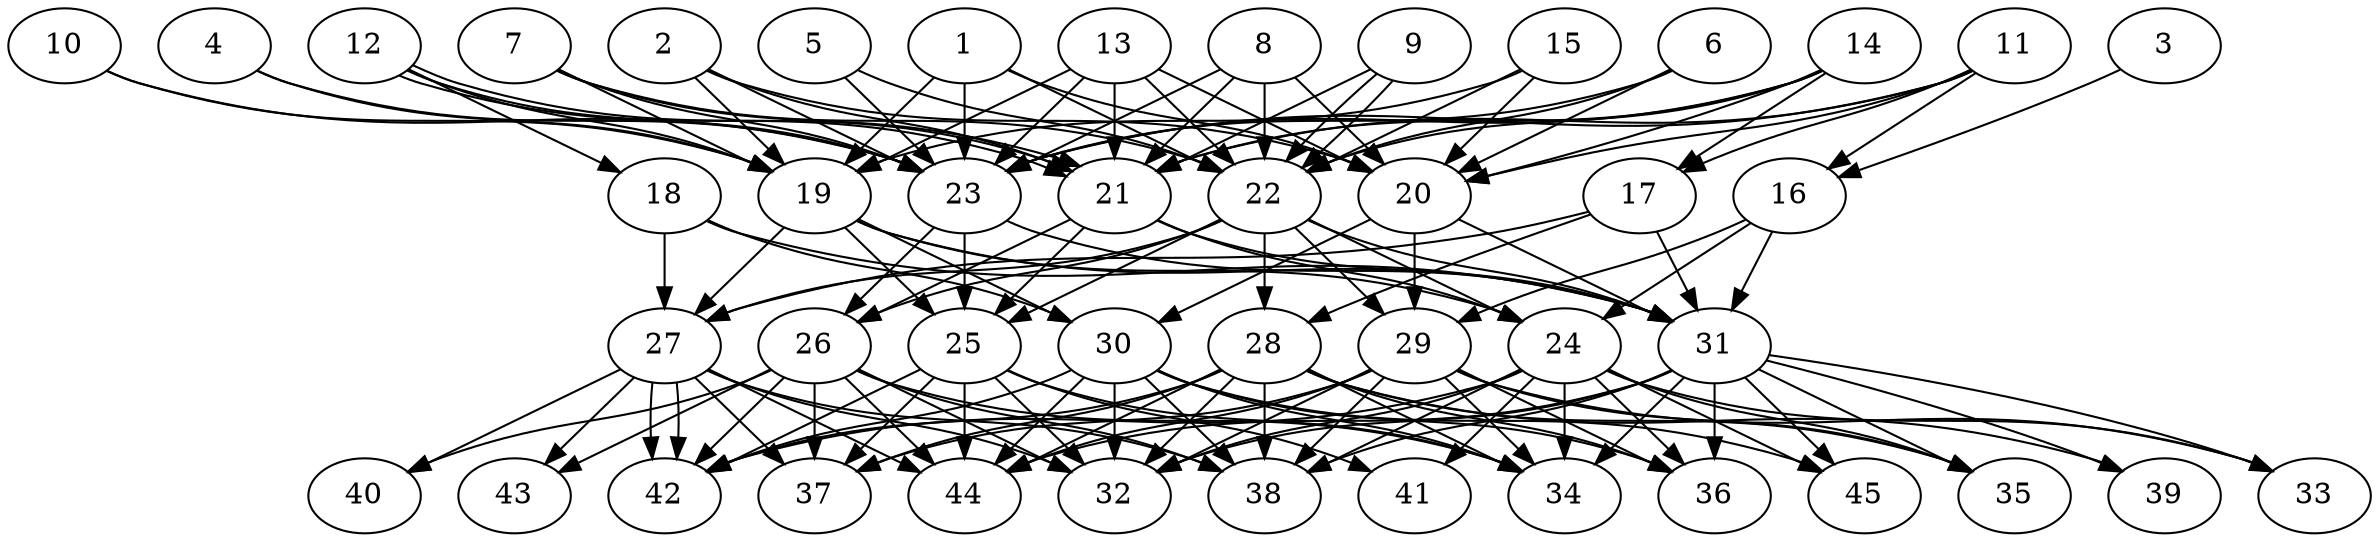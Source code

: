 // DAG automatically generated by daggen at Thu Oct  3 14:07:25 2019
// ./daggen --dot -n 45 --ccr 0.3 --fat 0.7 --regular 0.5 --density 0.9 --mindata 5242880 --maxdata 52428800 
digraph G {
  1 [size="53736107", alpha="0.20", expect_size="16120832"] 
  1 -> 19 [size ="16120832"]
  1 -> 20 [size ="16120832"]
  1 -> 22 [size ="16120832"]
  1 -> 23 [size ="16120832"]
  2 [size="34863787", alpha="0.08", expect_size="10459136"] 
  2 -> 19 [size ="10459136"]
  2 -> 20 [size ="10459136"]
  2 -> 21 [size ="10459136"]
  2 -> 23 [size ="10459136"]
  3 [size="53739520", alpha="0.07", expect_size="16121856"] 
  3 -> 16 [size ="16121856"]
  4 [size="30805333", alpha="0.16", expect_size="9241600"] 
  4 -> 19 [size ="9241600"]
  4 -> 23 [size ="9241600"]
  5 [size="25818453", alpha="0.18", expect_size="7745536"] 
  5 -> 22 [size ="7745536"]
  5 -> 23 [size ="7745536"]
  6 [size="91907413", alpha="0.06", expect_size="27572224"] 
  6 -> 20 [size ="27572224"]
  6 -> 22 [size ="27572224"]
  6 -> 23 [size ="27572224"]
  7 [size="55493973", alpha="0.08", expect_size="16648192"] 
  7 -> 19 [size ="16648192"]
  7 -> 21 [size ="16648192"]
  7 -> 22 [size ="16648192"]
  7 -> 23 [size ="16648192"]
  8 [size="18268160", alpha="0.01", expect_size="5480448"] 
  8 -> 20 [size ="5480448"]
  8 -> 21 [size ="5480448"]
  8 -> 22 [size ="5480448"]
  8 -> 23 [size ="5480448"]
  9 [size="150705493", alpha="0.07", expect_size="45211648"] 
  9 -> 21 [size ="45211648"]
  9 -> 22 [size ="45211648"]
  9 -> 22 [size ="45211648"]
  10 [size="92552533", alpha="0.09", expect_size="27765760"] 
  10 -> 19 [size ="27765760"]
  10 -> 23 [size ="27765760"]
  11 [size="172281173", alpha="0.03", expect_size="51684352"] 
  11 -> 16 [size ="51684352"]
  11 -> 17 [size ="51684352"]
  11 -> 20 [size ="51684352"]
  11 -> 21 [size ="51684352"]
  11 -> 23 [size ="51684352"]
  12 [size="170533547", alpha="0.14", expect_size="51160064"] 
  12 -> 18 [size ="51160064"]
  12 -> 19 [size ="51160064"]
  12 -> 21 [size ="51160064"]
  12 -> 21 [size ="51160064"]
  12 -> 23 [size ="51160064"]
  13 [size="75386880", alpha="0.15", expect_size="22616064"] 
  13 -> 19 [size ="22616064"]
  13 -> 20 [size ="22616064"]
  13 -> 21 [size ="22616064"]
  13 -> 22 [size ="22616064"]
  13 -> 23 [size ="22616064"]
  14 [size="127901013", alpha="0.12", expect_size="38370304"] 
  14 -> 17 [size ="38370304"]
  14 -> 20 [size ="38370304"]
  14 -> 21 [size ="38370304"]
  14 -> 22 [size ="38370304"]
  14 -> 23 [size ="38370304"]
  15 [size="93890560", alpha="0.11", expect_size="28167168"] 
  15 -> 19 [size ="28167168"]
  15 -> 20 [size ="28167168"]
  15 -> 22 [size ="28167168"]
  16 [size="76499627", alpha="0.14", expect_size="22949888"] 
  16 -> 24 [size ="22949888"]
  16 -> 29 [size ="22949888"]
  16 -> 31 [size ="22949888"]
  17 [size="127047680", alpha="0.10", expect_size="38114304"] 
  17 -> 27 [size ="38114304"]
  17 -> 28 [size ="38114304"]
  17 -> 31 [size ="38114304"]
  18 [size="34897920", alpha="0.02", expect_size="10469376"] 
  18 -> 27 [size ="10469376"]
  18 -> 30 [size ="10469376"]
  18 -> 31 [size ="10469376"]
  19 [size="44885333", alpha="0.08", expect_size="13465600"] 
  19 -> 24 [size ="13465600"]
  19 -> 25 [size ="13465600"]
  19 -> 27 [size ="13465600"]
  19 -> 30 [size ="13465600"]
  19 -> 31 [size ="13465600"]
  20 [size="101608107", alpha="0.17", expect_size="30482432"] 
  20 -> 29 [size ="30482432"]
  20 -> 30 [size ="30482432"]
  20 -> 31 [size ="30482432"]
  21 [size="17616213", alpha="0.11", expect_size="5284864"] 
  21 -> 24 [size ="5284864"]
  21 -> 25 [size ="5284864"]
  21 -> 26 [size ="5284864"]
  21 -> 31 [size ="5284864"]
  22 [size="44417707", alpha="0.07", expect_size="13325312"] 
  22 -> 24 [size ="13325312"]
  22 -> 25 [size ="13325312"]
  22 -> 26 [size ="13325312"]
  22 -> 27 [size ="13325312"]
  22 -> 28 [size ="13325312"]
  22 -> 29 [size ="13325312"]
  22 -> 31 [size ="13325312"]
  23 [size="156194133", alpha="0.07", expect_size="46858240"] 
  23 -> 25 [size ="46858240"]
  23 -> 26 [size ="46858240"]
  23 -> 31 [size ="46858240"]
  24 [size="117783893", alpha="0.09", expect_size="35335168"] 
  24 -> 32 [size ="35335168"]
  24 -> 33 [size ="35335168"]
  24 -> 34 [size ="35335168"]
  24 -> 35 [size ="35335168"]
  24 -> 36 [size ="35335168"]
  24 -> 38 [size ="35335168"]
  24 -> 41 [size ="35335168"]
  24 -> 42 [size ="35335168"]
  24 -> 45 [size ="35335168"]
  25 [size="51476480", alpha="0.13", expect_size="15442944"] 
  25 -> 32 [size ="15442944"]
  25 -> 34 [size ="15442944"]
  25 -> 37 [size ="15442944"]
  25 -> 41 [size ="15442944"]
  25 -> 42 [size ="15442944"]
  25 -> 44 [size ="15442944"]
  26 [size="140861440", alpha="0.05", expect_size="42258432"] 
  26 -> 32 [size ="42258432"]
  26 -> 34 [size ="42258432"]
  26 -> 37 [size ="42258432"]
  26 -> 38 [size ="42258432"]
  26 -> 40 [size ="42258432"]
  26 -> 42 [size ="42258432"]
  26 -> 43 [size ="42258432"]
  26 -> 44 [size ="42258432"]
  27 [size="90753707", alpha="0.03", expect_size="27226112"] 
  27 -> 32 [size ="27226112"]
  27 -> 37 [size ="27226112"]
  27 -> 38 [size ="27226112"]
  27 -> 40 [size ="27226112"]
  27 -> 42 [size ="27226112"]
  27 -> 42 [size ="27226112"]
  27 -> 43 [size ="27226112"]
  27 -> 44 [size ="27226112"]
  28 [size="168919040", alpha="0.00", expect_size="50675712"] 
  28 -> 32 [size ="50675712"]
  28 -> 34 [size ="50675712"]
  28 -> 35 [size ="50675712"]
  28 -> 36 [size ="50675712"]
  28 -> 37 [size ="50675712"]
  28 -> 38 [size ="50675712"]
  28 -> 39 [size ="50675712"]
  28 -> 42 [size ="50675712"]
  28 -> 44 [size ="50675712"]
  29 [size="25487360", alpha="0.15", expect_size="7646208"] 
  29 -> 32 [size ="7646208"]
  29 -> 33 [size ="7646208"]
  29 -> 34 [size ="7646208"]
  29 -> 35 [size ="7646208"]
  29 -> 36 [size ="7646208"]
  29 -> 37 [size ="7646208"]
  29 -> 38 [size ="7646208"]
  29 -> 44 [size ="7646208"]
  30 [size="91654827", alpha="0.19", expect_size="27496448"] 
  30 -> 32 [size ="27496448"]
  30 -> 34 [size ="27496448"]
  30 -> 36 [size ="27496448"]
  30 -> 38 [size ="27496448"]
  30 -> 42 [size ="27496448"]
  30 -> 44 [size ="27496448"]
  30 -> 45 [size ="27496448"]
  31 [size="71270400", alpha="0.03", expect_size="21381120"] 
  31 -> 32 [size ="21381120"]
  31 -> 33 [size ="21381120"]
  31 -> 34 [size ="21381120"]
  31 -> 35 [size ="21381120"]
  31 -> 36 [size ="21381120"]
  31 -> 38 [size ="21381120"]
  31 -> 39 [size ="21381120"]
  31 -> 44 [size ="21381120"]
  31 -> 45 [size ="21381120"]
  32 [size="157883733", alpha="0.06", expect_size="47365120"] 
  33 [size="54306133", alpha="0.16", expect_size="16291840"] 
  34 [size="111380480", alpha="0.01", expect_size="33414144"] 
  35 [size="27863040", alpha="0.15", expect_size="8358912"] 
  36 [size="126672213", alpha="0.17", expect_size="38001664"] 
  37 [size="167666347", alpha="0.13", expect_size="50299904"] 
  38 [size="31580160", alpha="0.11", expect_size="9474048"] 
  39 [size="33781760", alpha="0.13", expect_size="10134528"] 
  40 [size="150217387", alpha="0.05", expect_size="45065216"] 
  41 [size="141387093", alpha="0.17", expect_size="42416128"] 
  42 [size="162102613", alpha="0.13", expect_size="48630784"] 
  43 [size="50848427", alpha="0.06", expect_size="15254528"] 
  44 [size="22821547", alpha="0.12", expect_size="6846464"] 
  45 [size="31167147", alpha="0.02", expect_size="9350144"] 
}
